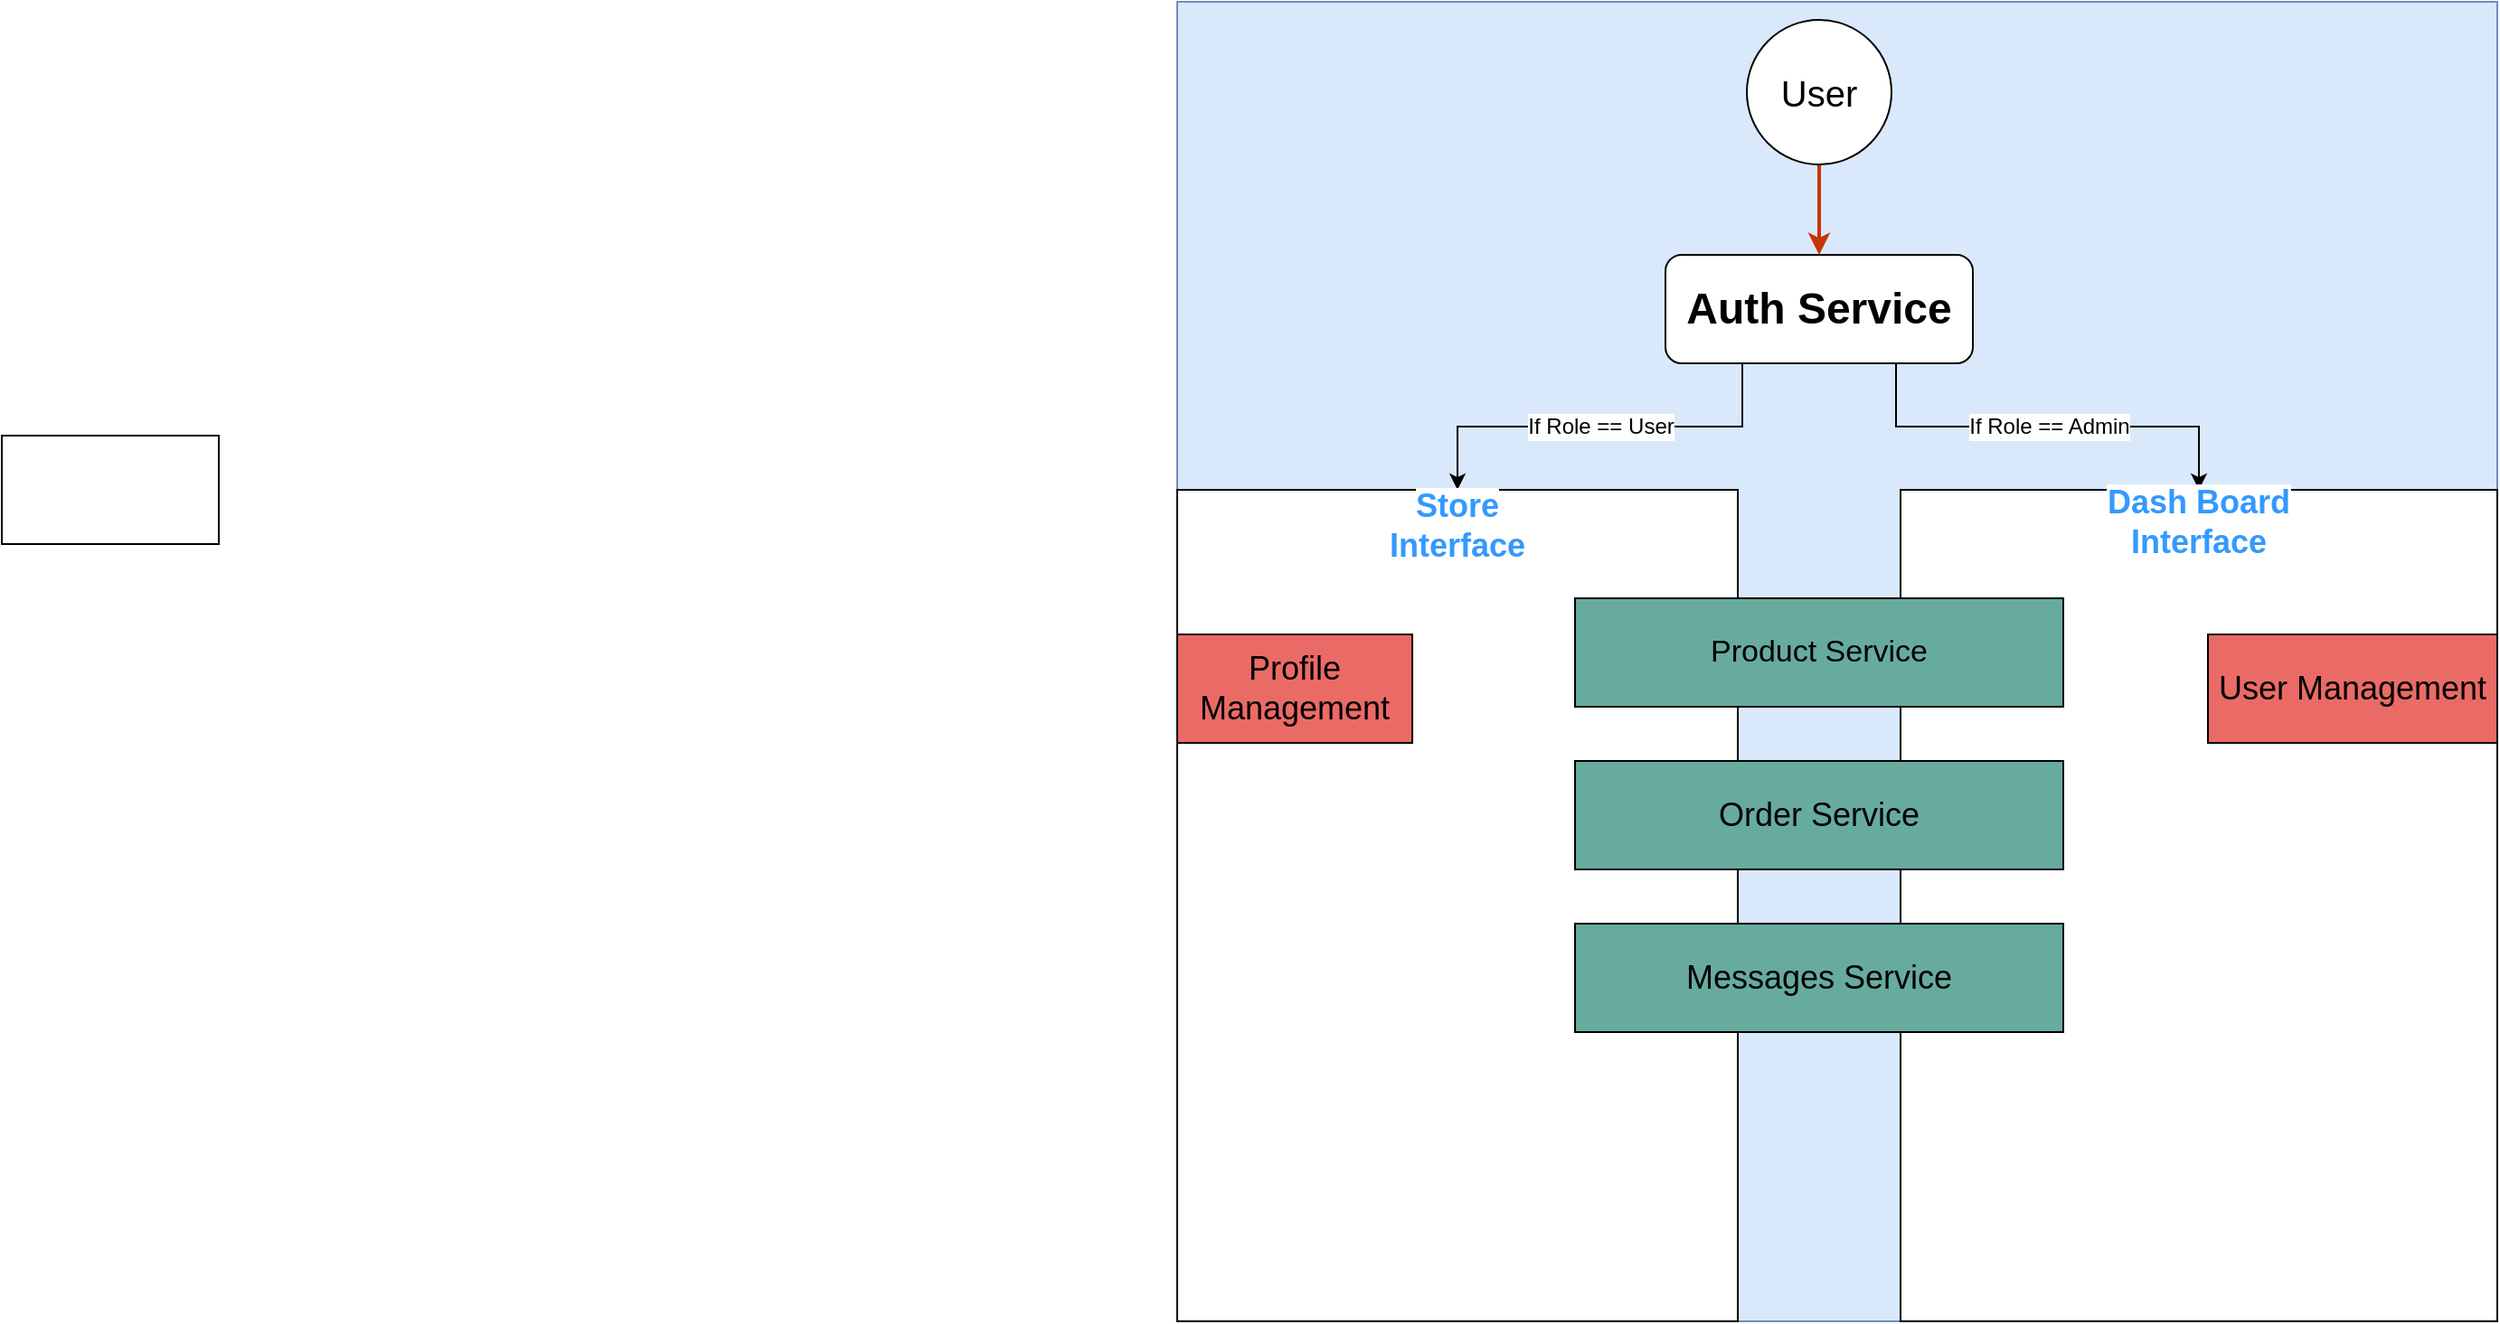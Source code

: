 <mxfile version="24.8.1">
  <diagram name="Page-1" id="53EptZiF0VgPAhtHQbv1">
    <mxGraphModel dx="2284" dy="1852" grid="1" gridSize="10" guides="1" tooltips="1" connect="1" arrows="1" fold="1" page="1" pageScale="1" pageWidth="850" pageHeight="1100" math="0" shadow="0">
      <root>
        <mxCell id="0" />
        <mxCell id="1" parent="0" />
        <mxCell id="_j5DZ5Zvk47AiCZI-Ahg-1" value="" style="whiteSpace=wrap;html=1;aspect=fixed;fillColor=#dae8fc;strokeColor=#6c8ebf;" parent="1" vertex="1">
          <mxGeometry x="70" y="-1090" width="730" height="730" as="geometry" />
        </mxCell>
        <mxCell id="_j5DZ5Zvk47AiCZI-Ahg-8" value="&lt;font style=&quot;font-size: 12px;&quot;&gt;If Role == Admin&lt;/font&gt;" style="edgeStyle=orthogonalEdgeStyle;rounded=0;orthogonalLoop=1;jettySize=auto;html=1;exitX=0.75;exitY=1;exitDx=0;exitDy=0;entryX=0.5;entryY=0;entryDx=0;entryDy=0;" parent="1" source="_j5DZ5Zvk47AiCZI-Ahg-2" target="_j5DZ5Zvk47AiCZI-Ahg-6" edge="1">
          <mxGeometry relative="1" as="geometry" />
        </mxCell>
        <mxCell id="_j5DZ5Zvk47AiCZI-Ahg-9" value="&lt;font style=&quot;font-size: 12px;&quot;&gt;If Role == User&lt;/font&gt;" style="edgeStyle=orthogonalEdgeStyle;rounded=0;orthogonalLoop=1;jettySize=auto;html=1;exitX=0.25;exitY=1;exitDx=0;exitDy=0;entryX=0.5;entryY=0;entryDx=0;entryDy=0;" parent="1" source="_j5DZ5Zvk47AiCZI-Ahg-2" target="_j5DZ5Zvk47AiCZI-Ahg-7" edge="1">
          <mxGeometry relative="1" as="geometry" />
        </mxCell>
        <mxCell id="_j5DZ5Zvk47AiCZI-Ahg-2" value="&lt;h3 style=&quot;&quot;&gt;&lt;font style=&quot;font-size: 24px;&quot;&gt;Auth Service&lt;/font&gt;&lt;/h3&gt;" style="rounded=1;whiteSpace=wrap;html=1;" parent="1" vertex="1">
          <mxGeometry x="340" y="-950" width="170" height="60" as="geometry" />
        </mxCell>
        <mxCell id="_j5DZ5Zvk47AiCZI-Ahg-4" style="edgeStyle=orthogonalEdgeStyle;rounded=1;orthogonalLoop=1;jettySize=auto;html=1;exitX=0.5;exitY=1;exitDx=0;exitDy=0;fillColor=#fa6800;strokeColor=#C73500;curved=0;strokeWidth=2;" parent="1" source="_j5DZ5Zvk47AiCZI-Ahg-3" target="_j5DZ5Zvk47AiCZI-Ahg-2" edge="1">
          <mxGeometry relative="1" as="geometry" />
        </mxCell>
        <mxCell id="_j5DZ5Zvk47AiCZI-Ahg-3" value="&lt;font style=&quot;font-size: 20px;&quot;&gt;User&lt;/font&gt;" style="ellipse;whiteSpace=wrap;html=1;aspect=fixed;" parent="1" vertex="1">
          <mxGeometry x="385" y="-1080" width="80" height="80" as="geometry" />
        </mxCell>
        <mxCell id="_j5DZ5Zvk47AiCZI-Ahg-6" value="" style="rounded=0;whiteSpace=wrap;html=1;" parent="1" vertex="1">
          <mxGeometry x="470" y="-820" width="330" height="460" as="geometry" />
        </mxCell>
        <mxCell id="_j5DZ5Zvk47AiCZI-Ahg-7" value="" style="rounded=0;whiteSpace=wrap;html=1;" parent="1" vertex="1">
          <mxGeometry x="70" y="-820" width="310" height="460" as="geometry" />
        </mxCell>
        <mxCell id="_j5DZ5Zvk47AiCZI-Ahg-10" value="&lt;font color=&quot;#3399ff&quot; size=&quot;1&quot; style=&quot;&quot;&gt;&lt;b style=&quot;background-color: rgb(255, 255, 255); font-size: 18px;&quot;&gt;Dash Board Interface&lt;/b&gt;&lt;/font&gt;" style="text;html=1;align=center;verticalAlign=middle;whiteSpace=wrap;rounded=0;" parent="1" vertex="1">
          <mxGeometry x="572.82" y="-822.5" width="124.37" height="40" as="geometry" />
        </mxCell>
        <mxCell id="_j5DZ5Zvk47AiCZI-Ahg-11" value="&lt;font color=&quot;#3399ff&quot; style=&quot;font-size: 18px; background-color: rgb(255, 255, 255);&quot;&gt;&lt;b&gt;Store Interface&lt;/b&gt;&lt;/font&gt;" style="text;html=1;align=center;verticalAlign=middle;whiteSpace=wrap;rounded=0;" parent="1" vertex="1">
          <mxGeometry x="180" y="-822.5" width="90" height="45" as="geometry" />
        </mxCell>
        <mxCell id="_j5DZ5Zvk47AiCZI-Ahg-13" value="&lt;font style=&quot;font-size: 17px;&quot;&gt;Product Service&lt;/font&gt;" style="rounded=0;whiteSpace=wrap;html=1;fillColor=#67AB9F;" parent="1" vertex="1">
          <mxGeometry x="290" y="-760" width="270" height="60" as="geometry" />
        </mxCell>
        <mxCell id="_j5DZ5Zvk47AiCZI-Ahg-14" value="&lt;font style=&quot;font-size: 18px;&quot;&gt;Order Service&lt;/font&gt;" style="rounded=0;whiteSpace=wrap;html=1;strokeColor=#000000;fillColor=#67AB9F;" parent="1" vertex="1">
          <mxGeometry x="290" y="-670" width="270" height="60" as="geometry" />
        </mxCell>
        <mxCell id="_j5DZ5Zvk47AiCZI-Ahg-15" value="&lt;font style=&quot;font-size: 18px;&quot;&gt;Messages Service&lt;/font&gt;" style="rounded=0;whiteSpace=wrap;html=1;fillColor=#67AB9F;" parent="1" vertex="1">
          <mxGeometry x="290" y="-580" width="270" height="60" as="geometry" />
        </mxCell>
        <mxCell id="_j5DZ5Zvk47AiCZI-Ahg-16" value="&lt;font style=&quot;font-size: 18px;&quot;&gt;Profile Management&lt;/font&gt;" style="rounded=0;whiteSpace=wrap;html=1;fillColor=#EA6B66;" parent="1" vertex="1">
          <mxGeometry x="70" y="-740" width="130" height="60" as="geometry" />
        </mxCell>
        <mxCell id="_j5DZ5Zvk47AiCZI-Ahg-17" value="&lt;font style=&quot;font-size: 18px;&quot;&gt;User Management&lt;/font&gt;" style="rounded=0;whiteSpace=wrap;html=1;fillColor=#EA6B66;" parent="1" vertex="1">
          <mxGeometry x="640" y="-740" width="160" height="60" as="geometry" />
        </mxCell>
        <mxCell id="_j5DZ5Zvk47AiCZI-Ahg-65" value="" style="rounded=0;whiteSpace=wrap;html=1;" parent="1" vertex="1">
          <mxGeometry x="-580" y="-850" width="120" height="60" as="geometry" />
        </mxCell>
      </root>
    </mxGraphModel>
  </diagram>
</mxfile>
